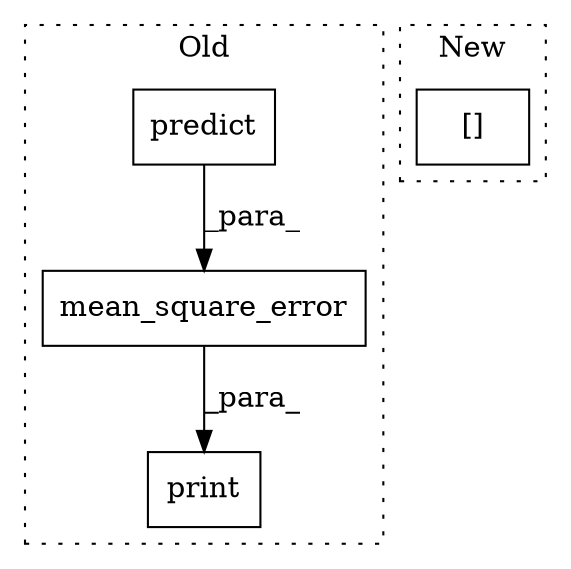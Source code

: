 digraph G {
subgraph cluster0 {
1 [label="mean_square_error" a="32" s="4727,4758" l="18,1" shape="box"];
3 [label="predict" a="32" s="4700,4714" l="8,1" shape="box"];
4 [label="print" a="32" s="4767,4807" l="6,1" shape="box"];
label = "Old";
style="dotted";
}
subgraph cluster1 {
2 [label="[]" a="2" s="4245,4264" l="7,1" shape="box"];
label = "New";
style="dotted";
}
1 -> 4 [label="_para_"];
3 -> 1 [label="_para_"];
}